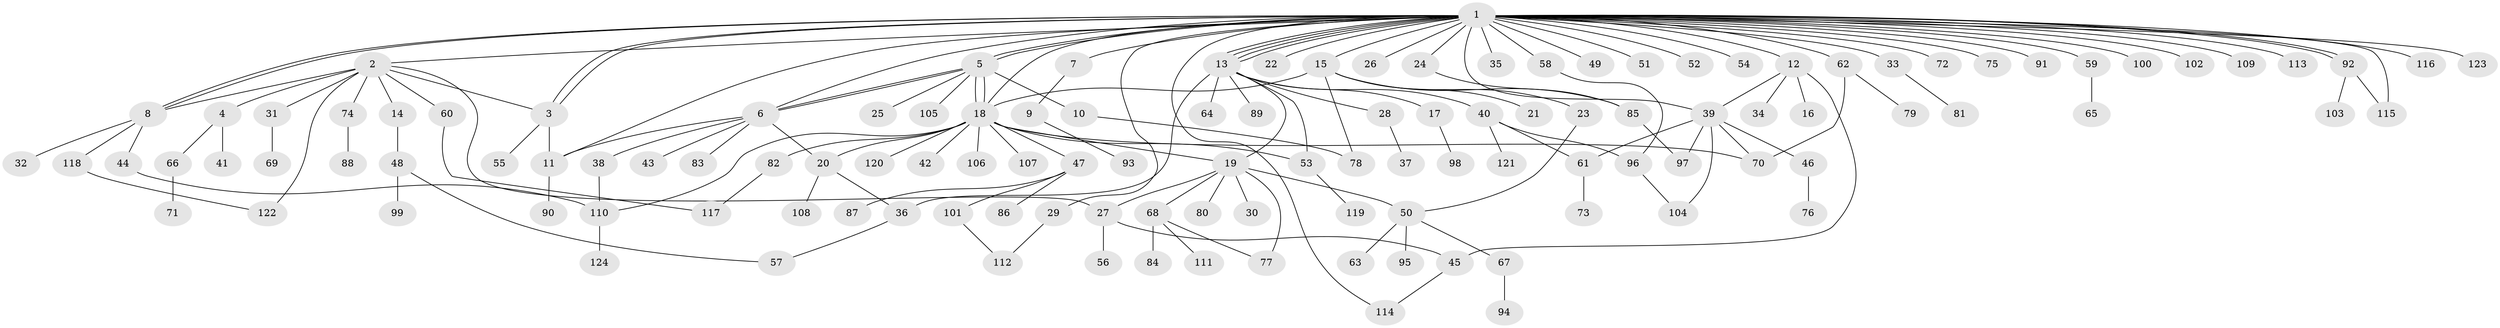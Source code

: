 // Generated by graph-tools (version 1.1) at 2025/11/02/27/25 16:11:10]
// undirected, 124 vertices, 164 edges
graph export_dot {
graph [start="1"]
  node [color=gray90,style=filled];
  1;
  2;
  3;
  4;
  5;
  6;
  7;
  8;
  9;
  10;
  11;
  12;
  13;
  14;
  15;
  16;
  17;
  18;
  19;
  20;
  21;
  22;
  23;
  24;
  25;
  26;
  27;
  28;
  29;
  30;
  31;
  32;
  33;
  34;
  35;
  36;
  37;
  38;
  39;
  40;
  41;
  42;
  43;
  44;
  45;
  46;
  47;
  48;
  49;
  50;
  51;
  52;
  53;
  54;
  55;
  56;
  57;
  58;
  59;
  60;
  61;
  62;
  63;
  64;
  65;
  66;
  67;
  68;
  69;
  70;
  71;
  72;
  73;
  74;
  75;
  76;
  77;
  78;
  79;
  80;
  81;
  82;
  83;
  84;
  85;
  86;
  87;
  88;
  89;
  90;
  91;
  92;
  93;
  94;
  95;
  96;
  97;
  98;
  99;
  100;
  101;
  102;
  103;
  104;
  105;
  106;
  107;
  108;
  109;
  110;
  111;
  112;
  113;
  114;
  115;
  116;
  117;
  118;
  119;
  120;
  121;
  122;
  123;
  124;
  1 -- 2;
  1 -- 3;
  1 -- 3;
  1 -- 5;
  1 -- 5;
  1 -- 6;
  1 -- 7;
  1 -- 8;
  1 -- 8;
  1 -- 11;
  1 -- 12;
  1 -- 13;
  1 -- 13;
  1 -- 13;
  1 -- 13;
  1 -- 15;
  1 -- 18;
  1 -- 22;
  1 -- 24;
  1 -- 26;
  1 -- 29;
  1 -- 33;
  1 -- 35;
  1 -- 39;
  1 -- 49;
  1 -- 51;
  1 -- 52;
  1 -- 54;
  1 -- 58;
  1 -- 59;
  1 -- 62;
  1 -- 72;
  1 -- 75;
  1 -- 91;
  1 -- 92;
  1 -- 92;
  1 -- 100;
  1 -- 102;
  1 -- 109;
  1 -- 113;
  1 -- 114;
  1 -- 115;
  1 -- 116;
  1 -- 123;
  2 -- 3;
  2 -- 4;
  2 -- 8;
  2 -- 14;
  2 -- 27;
  2 -- 31;
  2 -- 60;
  2 -- 74;
  2 -- 122;
  3 -- 11;
  3 -- 55;
  4 -- 41;
  4 -- 66;
  5 -- 6;
  5 -- 6;
  5 -- 10;
  5 -- 18;
  5 -- 18;
  5 -- 25;
  5 -- 105;
  6 -- 11;
  6 -- 20;
  6 -- 38;
  6 -- 43;
  6 -- 83;
  7 -- 9;
  8 -- 32;
  8 -- 44;
  8 -- 118;
  9 -- 93;
  10 -- 78;
  11 -- 90;
  12 -- 16;
  12 -- 34;
  12 -- 39;
  12 -- 45;
  13 -- 17;
  13 -- 19;
  13 -- 28;
  13 -- 36;
  13 -- 40;
  13 -- 53;
  13 -- 64;
  13 -- 89;
  14 -- 48;
  15 -- 18;
  15 -- 21;
  15 -- 23;
  15 -- 78;
  15 -- 85;
  17 -- 98;
  18 -- 19;
  18 -- 20;
  18 -- 42;
  18 -- 47;
  18 -- 53;
  18 -- 70;
  18 -- 82;
  18 -- 106;
  18 -- 107;
  18 -- 110;
  18 -- 120;
  19 -- 27;
  19 -- 30;
  19 -- 50;
  19 -- 68;
  19 -- 77;
  19 -- 80;
  20 -- 36;
  20 -- 108;
  23 -- 50;
  24 -- 85;
  27 -- 45;
  27 -- 56;
  28 -- 37;
  29 -- 112;
  31 -- 69;
  33 -- 81;
  36 -- 57;
  38 -- 110;
  39 -- 46;
  39 -- 61;
  39 -- 70;
  39 -- 97;
  39 -- 104;
  40 -- 61;
  40 -- 96;
  40 -- 121;
  44 -- 110;
  45 -- 114;
  46 -- 76;
  47 -- 86;
  47 -- 87;
  47 -- 101;
  48 -- 57;
  48 -- 99;
  50 -- 63;
  50 -- 67;
  50 -- 95;
  53 -- 119;
  58 -- 96;
  59 -- 65;
  60 -- 117;
  61 -- 73;
  62 -- 70;
  62 -- 79;
  66 -- 71;
  67 -- 94;
  68 -- 77;
  68 -- 84;
  68 -- 111;
  74 -- 88;
  82 -- 117;
  85 -- 97;
  92 -- 103;
  92 -- 115;
  96 -- 104;
  101 -- 112;
  110 -- 124;
  118 -- 122;
}
